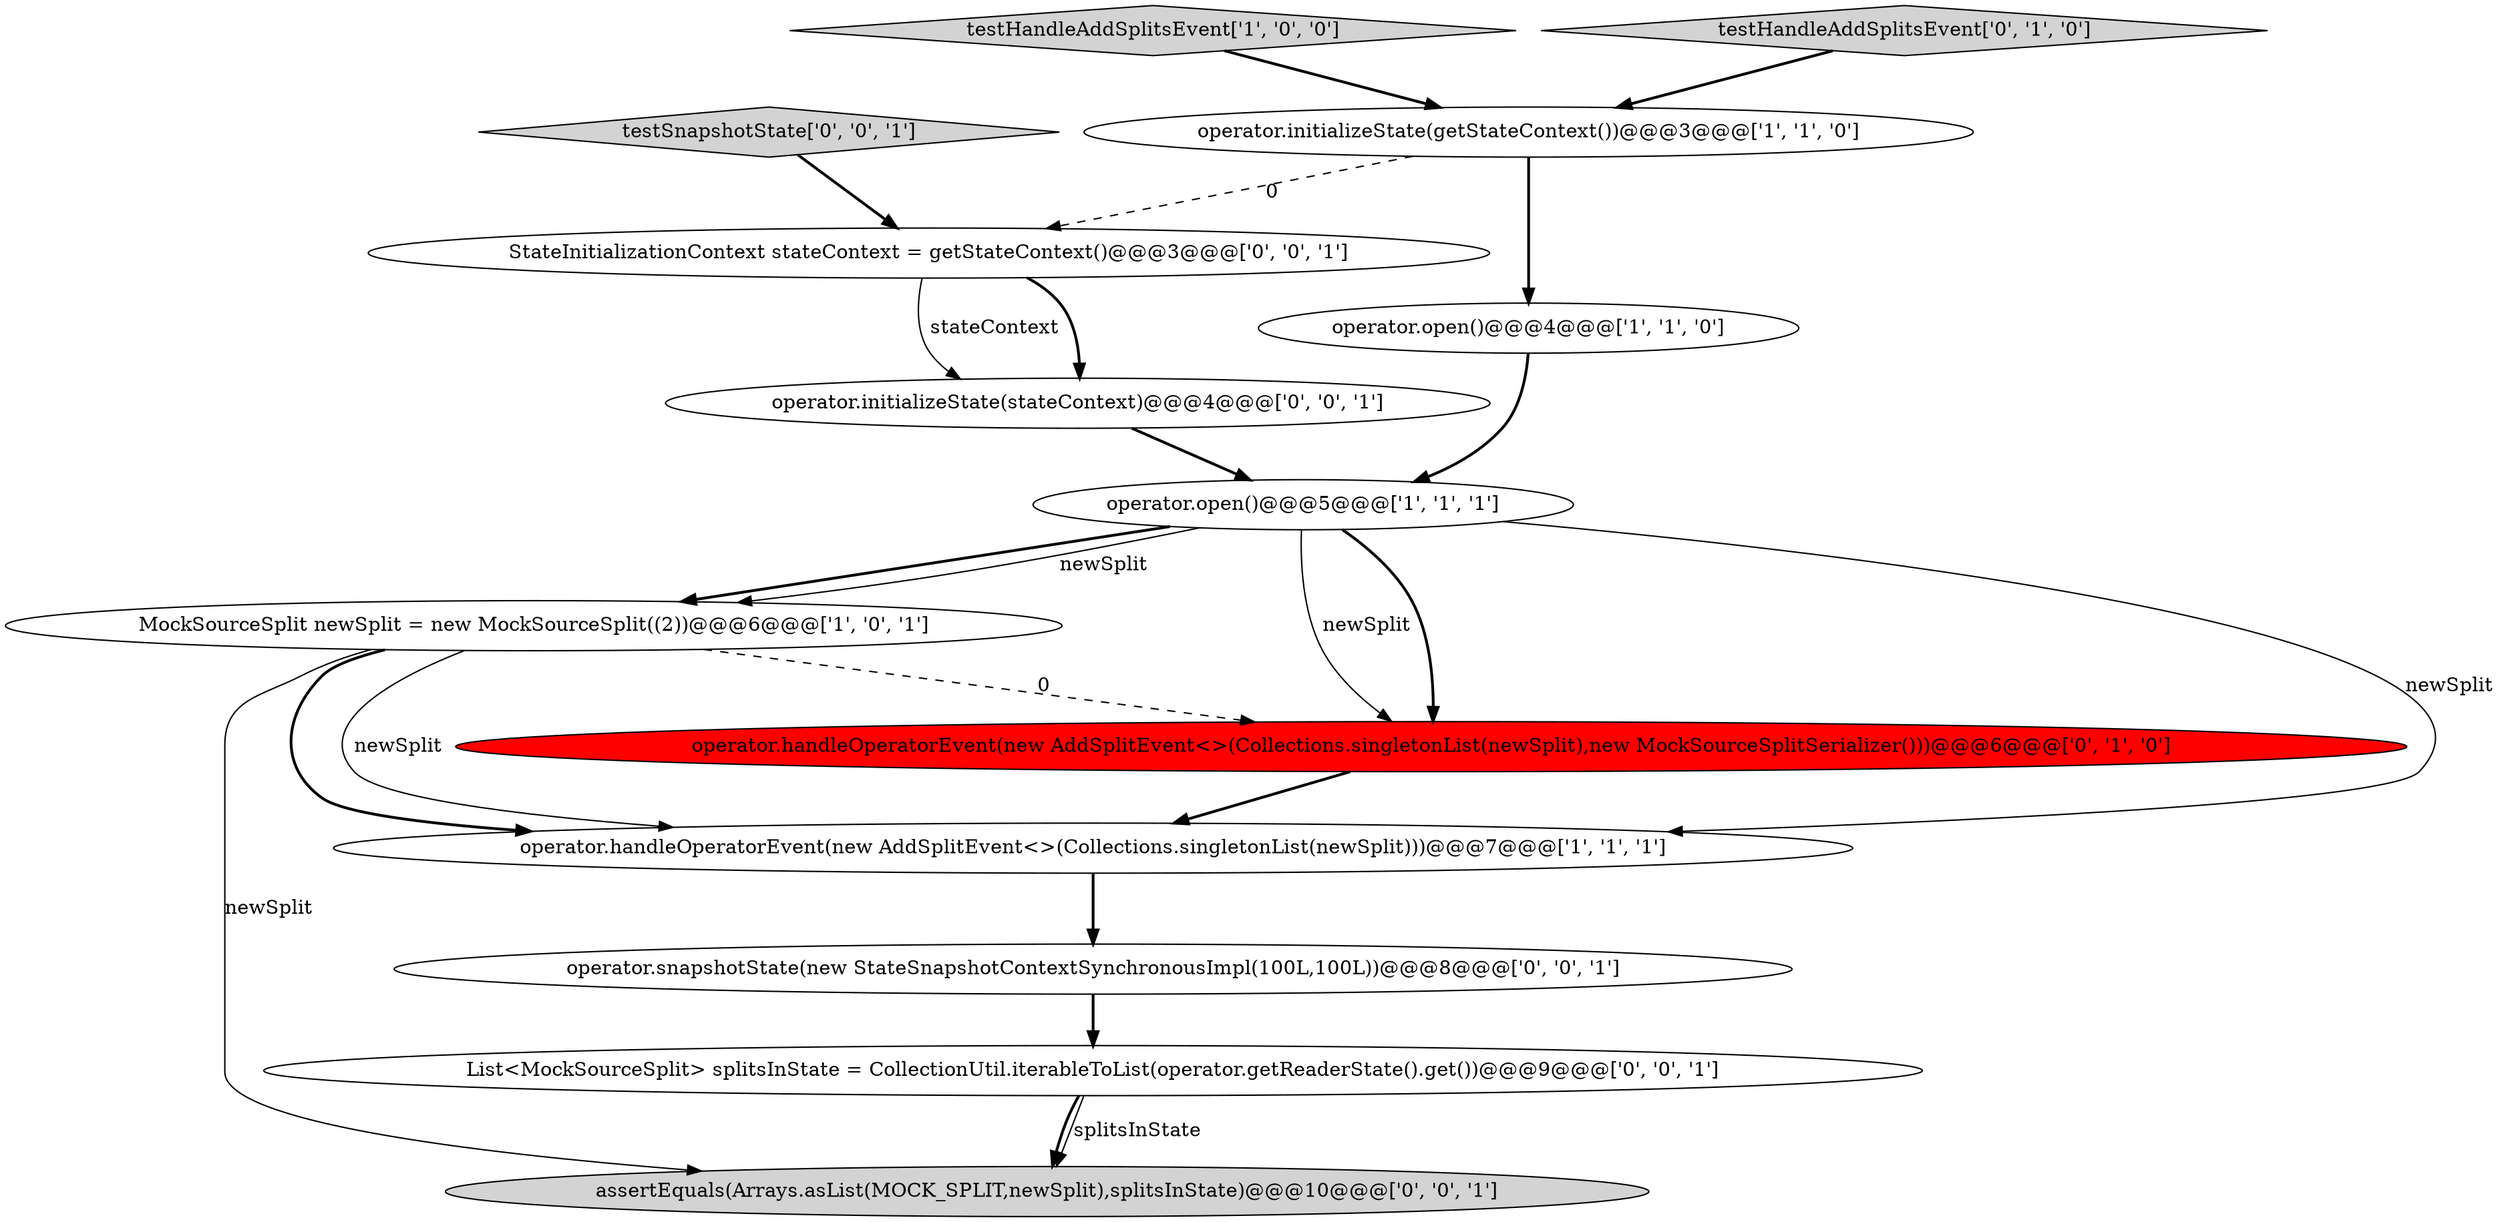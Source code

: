 digraph {
9 [style = filled, label = "operator.initializeState(stateContext)@@@4@@@['0', '0', '1']", fillcolor = white, shape = ellipse image = "AAA0AAABBB3BBB"];
11 [style = filled, label = "testSnapshotState['0', '0', '1']", fillcolor = lightgray, shape = diamond image = "AAA0AAABBB3BBB"];
3 [style = filled, label = "operator.open()@@@4@@@['1', '1', '0']", fillcolor = white, shape = ellipse image = "AAA0AAABBB1BBB"];
5 [style = filled, label = "operator.handleOperatorEvent(new AddSplitEvent<>(Collections.singletonList(newSplit)))@@@7@@@['1', '1', '1']", fillcolor = white, shape = ellipse image = "AAA0AAABBB1BBB"];
0 [style = filled, label = "operator.initializeState(getStateContext())@@@3@@@['1', '1', '0']", fillcolor = white, shape = ellipse image = "AAA0AAABBB1BBB"];
10 [style = filled, label = "List<MockSourceSplit> splitsInState = CollectionUtil.iterableToList(operator.getReaderState().get())@@@9@@@['0', '0', '1']", fillcolor = white, shape = ellipse image = "AAA0AAABBB3BBB"];
2 [style = filled, label = "operator.open()@@@5@@@['1', '1', '1']", fillcolor = white, shape = ellipse image = "AAA0AAABBB1BBB"];
1 [style = filled, label = "MockSourceSplit newSplit = new MockSourceSplit((2))@@@6@@@['1', '0', '1']", fillcolor = white, shape = ellipse image = "AAA0AAABBB1BBB"];
4 [style = filled, label = "testHandleAddSplitsEvent['1', '0', '0']", fillcolor = lightgray, shape = diamond image = "AAA0AAABBB1BBB"];
6 [style = filled, label = "testHandleAddSplitsEvent['0', '1', '0']", fillcolor = lightgray, shape = diamond image = "AAA0AAABBB2BBB"];
12 [style = filled, label = "StateInitializationContext stateContext = getStateContext()@@@3@@@['0', '0', '1']", fillcolor = white, shape = ellipse image = "AAA0AAABBB3BBB"];
8 [style = filled, label = "operator.snapshotState(new StateSnapshotContextSynchronousImpl(100L,100L))@@@8@@@['0', '0', '1']", fillcolor = white, shape = ellipse image = "AAA0AAABBB3BBB"];
7 [style = filled, label = "operator.handleOperatorEvent(new AddSplitEvent<>(Collections.singletonList(newSplit),new MockSourceSplitSerializer()))@@@6@@@['0', '1', '0']", fillcolor = red, shape = ellipse image = "AAA1AAABBB2BBB"];
13 [style = filled, label = "assertEquals(Arrays.asList(MOCK_SPLIT,newSplit),splitsInState)@@@10@@@['0', '0', '1']", fillcolor = lightgray, shape = ellipse image = "AAA0AAABBB3BBB"];
1->5 [style = bold, label=""];
0->3 [style = bold, label=""];
10->13 [style = solid, label="splitsInState"];
5->8 [style = bold, label=""];
8->10 [style = bold, label=""];
12->9 [style = solid, label="stateContext"];
1->5 [style = solid, label="newSplit"];
9->2 [style = bold, label=""];
2->1 [style = bold, label=""];
2->5 [style = solid, label="newSplit"];
11->12 [style = bold, label=""];
6->0 [style = bold, label=""];
0->12 [style = dashed, label="0"];
12->9 [style = bold, label=""];
2->7 [style = solid, label="newSplit"];
4->0 [style = bold, label=""];
7->5 [style = bold, label=""];
3->2 [style = bold, label=""];
10->13 [style = bold, label=""];
2->1 [style = solid, label="newSplit"];
2->7 [style = bold, label=""];
1->7 [style = dashed, label="0"];
1->13 [style = solid, label="newSplit"];
}
